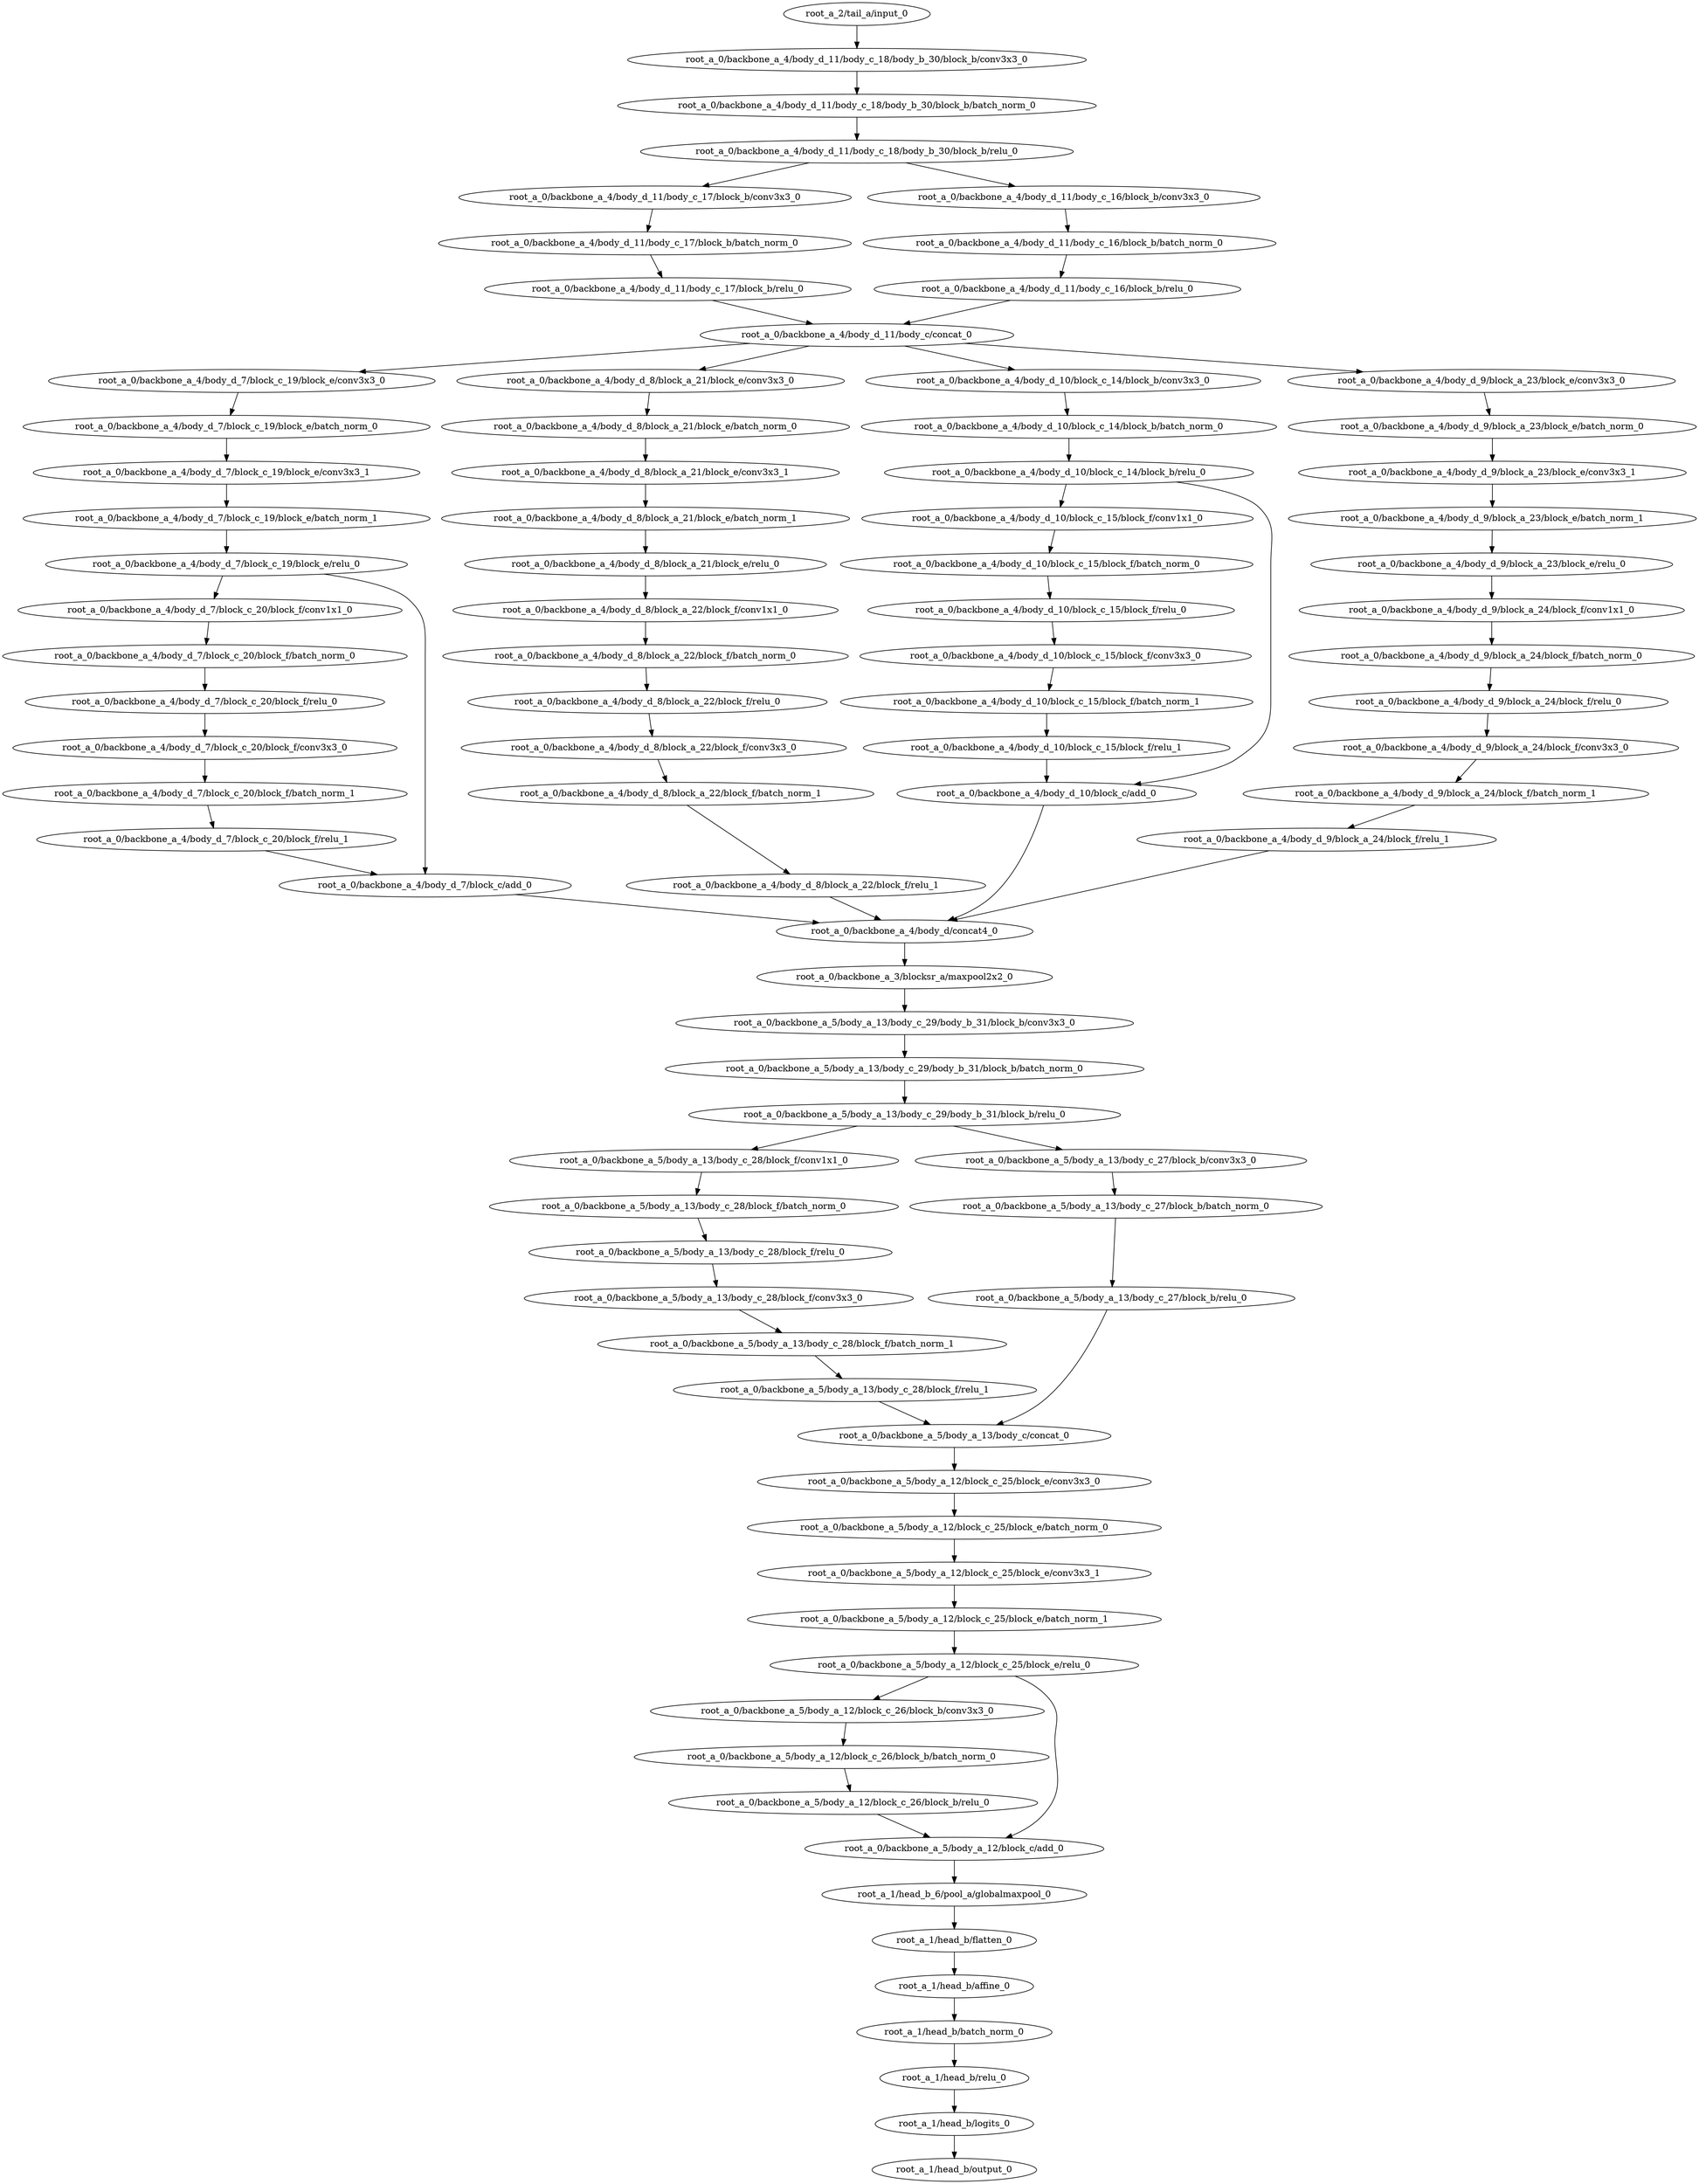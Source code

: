 digraph root_a {
	"root_a_2/tail_a/input_0"
	"root_a_0/backbone_a_4/body_d_11/body_c_18/body_b_30/block_b/conv3x3_0"
	"root_a_0/backbone_a_4/body_d_11/body_c_18/body_b_30/block_b/batch_norm_0"
	"root_a_0/backbone_a_4/body_d_11/body_c_18/body_b_30/block_b/relu_0"
	"root_a_0/backbone_a_4/body_d_11/body_c_17/block_b/conv3x3_0"
	"root_a_0/backbone_a_4/body_d_11/body_c_17/block_b/batch_norm_0"
	"root_a_0/backbone_a_4/body_d_11/body_c_17/block_b/relu_0"
	"root_a_0/backbone_a_4/body_d_11/body_c_16/block_b/conv3x3_0"
	"root_a_0/backbone_a_4/body_d_11/body_c_16/block_b/batch_norm_0"
	"root_a_0/backbone_a_4/body_d_11/body_c_16/block_b/relu_0"
	"root_a_0/backbone_a_4/body_d_11/body_c/concat_0"
	"root_a_0/backbone_a_4/body_d_7/block_c_19/block_e/conv3x3_0"
	"root_a_0/backbone_a_4/body_d_7/block_c_19/block_e/batch_norm_0"
	"root_a_0/backbone_a_4/body_d_7/block_c_19/block_e/conv3x3_1"
	"root_a_0/backbone_a_4/body_d_7/block_c_19/block_e/batch_norm_1"
	"root_a_0/backbone_a_4/body_d_7/block_c_19/block_e/relu_0"
	"root_a_0/backbone_a_4/body_d_7/block_c_20/block_f/conv1x1_0"
	"root_a_0/backbone_a_4/body_d_7/block_c_20/block_f/batch_norm_0"
	"root_a_0/backbone_a_4/body_d_7/block_c_20/block_f/relu_0"
	"root_a_0/backbone_a_4/body_d_7/block_c_20/block_f/conv3x3_0"
	"root_a_0/backbone_a_4/body_d_7/block_c_20/block_f/batch_norm_1"
	"root_a_0/backbone_a_4/body_d_7/block_c_20/block_f/relu_1"
	"root_a_0/backbone_a_4/body_d_7/block_c/add_0"
	"root_a_0/backbone_a_4/body_d_8/block_a_21/block_e/conv3x3_0"
	"root_a_0/backbone_a_4/body_d_8/block_a_21/block_e/batch_norm_0"
	"root_a_0/backbone_a_4/body_d_8/block_a_21/block_e/conv3x3_1"
	"root_a_0/backbone_a_4/body_d_8/block_a_21/block_e/batch_norm_1"
	"root_a_0/backbone_a_4/body_d_8/block_a_21/block_e/relu_0"
	"root_a_0/backbone_a_4/body_d_8/block_a_22/block_f/conv1x1_0"
	"root_a_0/backbone_a_4/body_d_8/block_a_22/block_f/batch_norm_0"
	"root_a_0/backbone_a_4/body_d_8/block_a_22/block_f/relu_0"
	"root_a_0/backbone_a_4/body_d_8/block_a_22/block_f/conv3x3_0"
	"root_a_0/backbone_a_4/body_d_8/block_a_22/block_f/batch_norm_1"
	"root_a_0/backbone_a_4/body_d_8/block_a_22/block_f/relu_1"
	"root_a_0/backbone_a_4/body_d_10/block_c_14/block_b/conv3x3_0"
	"root_a_0/backbone_a_4/body_d_10/block_c_14/block_b/batch_norm_0"
	"root_a_0/backbone_a_4/body_d_10/block_c_14/block_b/relu_0"
	"root_a_0/backbone_a_4/body_d_10/block_c_15/block_f/conv1x1_0"
	"root_a_0/backbone_a_4/body_d_10/block_c_15/block_f/batch_norm_0"
	"root_a_0/backbone_a_4/body_d_10/block_c_15/block_f/relu_0"
	"root_a_0/backbone_a_4/body_d_10/block_c_15/block_f/conv3x3_0"
	"root_a_0/backbone_a_4/body_d_10/block_c_15/block_f/batch_norm_1"
	"root_a_0/backbone_a_4/body_d_10/block_c_15/block_f/relu_1"
	"root_a_0/backbone_a_4/body_d_10/block_c/add_0"
	"root_a_0/backbone_a_4/body_d_9/block_a_23/block_e/conv3x3_0"
	"root_a_0/backbone_a_4/body_d_9/block_a_23/block_e/batch_norm_0"
	"root_a_0/backbone_a_4/body_d_9/block_a_23/block_e/conv3x3_1"
	"root_a_0/backbone_a_4/body_d_9/block_a_23/block_e/batch_norm_1"
	"root_a_0/backbone_a_4/body_d_9/block_a_23/block_e/relu_0"
	"root_a_0/backbone_a_4/body_d_9/block_a_24/block_f/conv1x1_0"
	"root_a_0/backbone_a_4/body_d_9/block_a_24/block_f/batch_norm_0"
	"root_a_0/backbone_a_4/body_d_9/block_a_24/block_f/relu_0"
	"root_a_0/backbone_a_4/body_d_9/block_a_24/block_f/conv3x3_0"
	"root_a_0/backbone_a_4/body_d_9/block_a_24/block_f/batch_norm_1"
	"root_a_0/backbone_a_4/body_d_9/block_a_24/block_f/relu_1"
	"root_a_0/backbone_a_4/body_d/concat4_0"
	"root_a_0/backbone_a_3/blocksr_a/maxpool2x2_0"
	"root_a_0/backbone_a_5/body_a_13/body_c_29/body_b_31/block_b/conv3x3_0"
	"root_a_0/backbone_a_5/body_a_13/body_c_29/body_b_31/block_b/batch_norm_0"
	"root_a_0/backbone_a_5/body_a_13/body_c_29/body_b_31/block_b/relu_0"
	"root_a_0/backbone_a_5/body_a_13/body_c_28/block_f/conv1x1_0"
	"root_a_0/backbone_a_5/body_a_13/body_c_28/block_f/batch_norm_0"
	"root_a_0/backbone_a_5/body_a_13/body_c_28/block_f/relu_0"
	"root_a_0/backbone_a_5/body_a_13/body_c_28/block_f/conv3x3_0"
	"root_a_0/backbone_a_5/body_a_13/body_c_28/block_f/batch_norm_1"
	"root_a_0/backbone_a_5/body_a_13/body_c_28/block_f/relu_1"
	"root_a_0/backbone_a_5/body_a_13/body_c_27/block_b/conv3x3_0"
	"root_a_0/backbone_a_5/body_a_13/body_c_27/block_b/batch_norm_0"
	"root_a_0/backbone_a_5/body_a_13/body_c_27/block_b/relu_0"
	"root_a_0/backbone_a_5/body_a_13/body_c/concat_0"
	"root_a_0/backbone_a_5/body_a_12/block_c_25/block_e/conv3x3_0"
	"root_a_0/backbone_a_5/body_a_12/block_c_25/block_e/batch_norm_0"
	"root_a_0/backbone_a_5/body_a_12/block_c_25/block_e/conv3x3_1"
	"root_a_0/backbone_a_5/body_a_12/block_c_25/block_e/batch_norm_1"
	"root_a_0/backbone_a_5/body_a_12/block_c_25/block_e/relu_0"
	"root_a_0/backbone_a_5/body_a_12/block_c_26/block_b/conv3x3_0"
	"root_a_0/backbone_a_5/body_a_12/block_c_26/block_b/batch_norm_0"
	"root_a_0/backbone_a_5/body_a_12/block_c_26/block_b/relu_0"
	"root_a_0/backbone_a_5/body_a_12/block_c/add_0"
	"root_a_1/head_b_6/pool_a/globalmaxpool_0"
	"root_a_1/head_b/flatten_0"
	"root_a_1/head_b/affine_0"
	"root_a_1/head_b/batch_norm_0"
	"root_a_1/head_b/relu_0"
	"root_a_1/head_b/logits_0"
	"root_a_1/head_b/output_0"

	"root_a_2/tail_a/input_0" -> "root_a_0/backbone_a_4/body_d_11/body_c_18/body_b_30/block_b/conv3x3_0"
	"root_a_0/backbone_a_4/body_d_11/body_c_18/body_b_30/block_b/conv3x3_0" -> "root_a_0/backbone_a_4/body_d_11/body_c_18/body_b_30/block_b/batch_norm_0"
	"root_a_0/backbone_a_4/body_d_11/body_c_18/body_b_30/block_b/batch_norm_0" -> "root_a_0/backbone_a_4/body_d_11/body_c_18/body_b_30/block_b/relu_0"
	"root_a_0/backbone_a_4/body_d_11/body_c_18/body_b_30/block_b/relu_0" -> "root_a_0/backbone_a_4/body_d_11/body_c_17/block_b/conv3x3_0"
	"root_a_0/backbone_a_4/body_d_11/body_c_17/block_b/conv3x3_0" -> "root_a_0/backbone_a_4/body_d_11/body_c_17/block_b/batch_norm_0"
	"root_a_0/backbone_a_4/body_d_11/body_c_17/block_b/batch_norm_0" -> "root_a_0/backbone_a_4/body_d_11/body_c_17/block_b/relu_0"
	"root_a_0/backbone_a_4/body_d_11/body_c_18/body_b_30/block_b/relu_0" -> "root_a_0/backbone_a_4/body_d_11/body_c_16/block_b/conv3x3_0"
	"root_a_0/backbone_a_4/body_d_11/body_c_16/block_b/conv3x3_0" -> "root_a_0/backbone_a_4/body_d_11/body_c_16/block_b/batch_norm_0"
	"root_a_0/backbone_a_4/body_d_11/body_c_16/block_b/batch_norm_0" -> "root_a_0/backbone_a_4/body_d_11/body_c_16/block_b/relu_0"
	"root_a_0/backbone_a_4/body_d_11/body_c_17/block_b/relu_0" -> "root_a_0/backbone_a_4/body_d_11/body_c/concat_0"
	"root_a_0/backbone_a_4/body_d_11/body_c_16/block_b/relu_0" -> "root_a_0/backbone_a_4/body_d_11/body_c/concat_0"
	"root_a_0/backbone_a_4/body_d_11/body_c/concat_0" -> "root_a_0/backbone_a_4/body_d_7/block_c_19/block_e/conv3x3_0"
	"root_a_0/backbone_a_4/body_d_7/block_c_19/block_e/conv3x3_0" -> "root_a_0/backbone_a_4/body_d_7/block_c_19/block_e/batch_norm_0"
	"root_a_0/backbone_a_4/body_d_7/block_c_19/block_e/batch_norm_0" -> "root_a_0/backbone_a_4/body_d_7/block_c_19/block_e/conv3x3_1"
	"root_a_0/backbone_a_4/body_d_7/block_c_19/block_e/conv3x3_1" -> "root_a_0/backbone_a_4/body_d_7/block_c_19/block_e/batch_norm_1"
	"root_a_0/backbone_a_4/body_d_7/block_c_19/block_e/batch_norm_1" -> "root_a_0/backbone_a_4/body_d_7/block_c_19/block_e/relu_0"
	"root_a_0/backbone_a_4/body_d_7/block_c_19/block_e/relu_0" -> "root_a_0/backbone_a_4/body_d_7/block_c_20/block_f/conv1x1_0"
	"root_a_0/backbone_a_4/body_d_7/block_c_20/block_f/conv1x1_0" -> "root_a_0/backbone_a_4/body_d_7/block_c_20/block_f/batch_norm_0"
	"root_a_0/backbone_a_4/body_d_7/block_c_20/block_f/batch_norm_0" -> "root_a_0/backbone_a_4/body_d_7/block_c_20/block_f/relu_0"
	"root_a_0/backbone_a_4/body_d_7/block_c_20/block_f/relu_0" -> "root_a_0/backbone_a_4/body_d_7/block_c_20/block_f/conv3x3_0"
	"root_a_0/backbone_a_4/body_d_7/block_c_20/block_f/conv3x3_0" -> "root_a_0/backbone_a_4/body_d_7/block_c_20/block_f/batch_norm_1"
	"root_a_0/backbone_a_4/body_d_7/block_c_20/block_f/batch_norm_1" -> "root_a_0/backbone_a_4/body_d_7/block_c_20/block_f/relu_1"
	"root_a_0/backbone_a_4/body_d_7/block_c_20/block_f/relu_1" -> "root_a_0/backbone_a_4/body_d_7/block_c/add_0"
	"root_a_0/backbone_a_4/body_d_7/block_c_19/block_e/relu_0" -> "root_a_0/backbone_a_4/body_d_7/block_c/add_0"
	"root_a_0/backbone_a_4/body_d_11/body_c/concat_0" -> "root_a_0/backbone_a_4/body_d_8/block_a_21/block_e/conv3x3_0"
	"root_a_0/backbone_a_4/body_d_8/block_a_21/block_e/conv3x3_0" -> "root_a_0/backbone_a_4/body_d_8/block_a_21/block_e/batch_norm_0"
	"root_a_0/backbone_a_4/body_d_8/block_a_21/block_e/batch_norm_0" -> "root_a_0/backbone_a_4/body_d_8/block_a_21/block_e/conv3x3_1"
	"root_a_0/backbone_a_4/body_d_8/block_a_21/block_e/conv3x3_1" -> "root_a_0/backbone_a_4/body_d_8/block_a_21/block_e/batch_norm_1"
	"root_a_0/backbone_a_4/body_d_8/block_a_21/block_e/batch_norm_1" -> "root_a_0/backbone_a_4/body_d_8/block_a_21/block_e/relu_0"
	"root_a_0/backbone_a_4/body_d_8/block_a_21/block_e/relu_0" -> "root_a_0/backbone_a_4/body_d_8/block_a_22/block_f/conv1x1_0"
	"root_a_0/backbone_a_4/body_d_8/block_a_22/block_f/conv1x1_0" -> "root_a_0/backbone_a_4/body_d_8/block_a_22/block_f/batch_norm_0"
	"root_a_0/backbone_a_4/body_d_8/block_a_22/block_f/batch_norm_0" -> "root_a_0/backbone_a_4/body_d_8/block_a_22/block_f/relu_0"
	"root_a_0/backbone_a_4/body_d_8/block_a_22/block_f/relu_0" -> "root_a_0/backbone_a_4/body_d_8/block_a_22/block_f/conv3x3_0"
	"root_a_0/backbone_a_4/body_d_8/block_a_22/block_f/conv3x3_0" -> "root_a_0/backbone_a_4/body_d_8/block_a_22/block_f/batch_norm_1"
	"root_a_0/backbone_a_4/body_d_8/block_a_22/block_f/batch_norm_1" -> "root_a_0/backbone_a_4/body_d_8/block_a_22/block_f/relu_1"
	"root_a_0/backbone_a_4/body_d_11/body_c/concat_0" -> "root_a_0/backbone_a_4/body_d_10/block_c_14/block_b/conv3x3_0"
	"root_a_0/backbone_a_4/body_d_10/block_c_14/block_b/conv3x3_0" -> "root_a_0/backbone_a_4/body_d_10/block_c_14/block_b/batch_norm_0"
	"root_a_0/backbone_a_4/body_d_10/block_c_14/block_b/batch_norm_0" -> "root_a_0/backbone_a_4/body_d_10/block_c_14/block_b/relu_0"
	"root_a_0/backbone_a_4/body_d_10/block_c_14/block_b/relu_0" -> "root_a_0/backbone_a_4/body_d_10/block_c_15/block_f/conv1x1_0"
	"root_a_0/backbone_a_4/body_d_10/block_c_15/block_f/conv1x1_0" -> "root_a_0/backbone_a_4/body_d_10/block_c_15/block_f/batch_norm_0"
	"root_a_0/backbone_a_4/body_d_10/block_c_15/block_f/batch_norm_0" -> "root_a_0/backbone_a_4/body_d_10/block_c_15/block_f/relu_0"
	"root_a_0/backbone_a_4/body_d_10/block_c_15/block_f/relu_0" -> "root_a_0/backbone_a_4/body_d_10/block_c_15/block_f/conv3x3_0"
	"root_a_0/backbone_a_4/body_d_10/block_c_15/block_f/conv3x3_0" -> "root_a_0/backbone_a_4/body_d_10/block_c_15/block_f/batch_norm_1"
	"root_a_0/backbone_a_4/body_d_10/block_c_15/block_f/batch_norm_1" -> "root_a_0/backbone_a_4/body_d_10/block_c_15/block_f/relu_1"
	"root_a_0/backbone_a_4/body_d_10/block_c_15/block_f/relu_1" -> "root_a_0/backbone_a_4/body_d_10/block_c/add_0"
	"root_a_0/backbone_a_4/body_d_10/block_c_14/block_b/relu_0" -> "root_a_0/backbone_a_4/body_d_10/block_c/add_0"
	"root_a_0/backbone_a_4/body_d_11/body_c/concat_0" -> "root_a_0/backbone_a_4/body_d_9/block_a_23/block_e/conv3x3_0"
	"root_a_0/backbone_a_4/body_d_9/block_a_23/block_e/conv3x3_0" -> "root_a_0/backbone_a_4/body_d_9/block_a_23/block_e/batch_norm_0"
	"root_a_0/backbone_a_4/body_d_9/block_a_23/block_e/batch_norm_0" -> "root_a_0/backbone_a_4/body_d_9/block_a_23/block_e/conv3x3_1"
	"root_a_0/backbone_a_4/body_d_9/block_a_23/block_e/conv3x3_1" -> "root_a_0/backbone_a_4/body_d_9/block_a_23/block_e/batch_norm_1"
	"root_a_0/backbone_a_4/body_d_9/block_a_23/block_e/batch_norm_1" -> "root_a_0/backbone_a_4/body_d_9/block_a_23/block_e/relu_0"
	"root_a_0/backbone_a_4/body_d_9/block_a_23/block_e/relu_0" -> "root_a_0/backbone_a_4/body_d_9/block_a_24/block_f/conv1x1_0"
	"root_a_0/backbone_a_4/body_d_9/block_a_24/block_f/conv1x1_0" -> "root_a_0/backbone_a_4/body_d_9/block_a_24/block_f/batch_norm_0"
	"root_a_0/backbone_a_4/body_d_9/block_a_24/block_f/batch_norm_0" -> "root_a_0/backbone_a_4/body_d_9/block_a_24/block_f/relu_0"
	"root_a_0/backbone_a_4/body_d_9/block_a_24/block_f/relu_0" -> "root_a_0/backbone_a_4/body_d_9/block_a_24/block_f/conv3x3_0"
	"root_a_0/backbone_a_4/body_d_9/block_a_24/block_f/conv3x3_0" -> "root_a_0/backbone_a_4/body_d_9/block_a_24/block_f/batch_norm_1"
	"root_a_0/backbone_a_4/body_d_9/block_a_24/block_f/batch_norm_1" -> "root_a_0/backbone_a_4/body_d_9/block_a_24/block_f/relu_1"
	"root_a_0/backbone_a_4/body_d_7/block_c/add_0" -> "root_a_0/backbone_a_4/body_d/concat4_0"
	"root_a_0/backbone_a_4/body_d_8/block_a_22/block_f/relu_1" -> "root_a_0/backbone_a_4/body_d/concat4_0"
	"root_a_0/backbone_a_4/body_d_10/block_c/add_0" -> "root_a_0/backbone_a_4/body_d/concat4_0"
	"root_a_0/backbone_a_4/body_d_9/block_a_24/block_f/relu_1" -> "root_a_0/backbone_a_4/body_d/concat4_0"
	"root_a_0/backbone_a_4/body_d/concat4_0" -> "root_a_0/backbone_a_3/blocksr_a/maxpool2x2_0"
	"root_a_0/backbone_a_3/blocksr_a/maxpool2x2_0" -> "root_a_0/backbone_a_5/body_a_13/body_c_29/body_b_31/block_b/conv3x3_0"
	"root_a_0/backbone_a_5/body_a_13/body_c_29/body_b_31/block_b/conv3x3_0" -> "root_a_0/backbone_a_5/body_a_13/body_c_29/body_b_31/block_b/batch_norm_0"
	"root_a_0/backbone_a_5/body_a_13/body_c_29/body_b_31/block_b/batch_norm_0" -> "root_a_0/backbone_a_5/body_a_13/body_c_29/body_b_31/block_b/relu_0"
	"root_a_0/backbone_a_5/body_a_13/body_c_29/body_b_31/block_b/relu_0" -> "root_a_0/backbone_a_5/body_a_13/body_c_28/block_f/conv1x1_0"
	"root_a_0/backbone_a_5/body_a_13/body_c_28/block_f/conv1x1_0" -> "root_a_0/backbone_a_5/body_a_13/body_c_28/block_f/batch_norm_0"
	"root_a_0/backbone_a_5/body_a_13/body_c_28/block_f/batch_norm_0" -> "root_a_0/backbone_a_5/body_a_13/body_c_28/block_f/relu_0"
	"root_a_0/backbone_a_5/body_a_13/body_c_28/block_f/relu_0" -> "root_a_0/backbone_a_5/body_a_13/body_c_28/block_f/conv3x3_0"
	"root_a_0/backbone_a_5/body_a_13/body_c_28/block_f/conv3x3_0" -> "root_a_0/backbone_a_5/body_a_13/body_c_28/block_f/batch_norm_1"
	"root_a_0/backbone_a_5/body_a_13/body_c_28/block_f/batch_norm_1" -> "root_a_0/backbone_a_5/body_a_13/body_c_28/block_f/relu_1"
	"root_a_0/backbone_a_5/body_a_13/body_c_29/body_b_31/block_b/relu_0" -> "root_a_0/backbone_a_5/body_a_13/body_c_27/block_b/conv3x3_0"
	"root_a_0/backbone_a_5/body_a_13/body_c_27/block_b/conv3x3_0" -> "root_a_0/backbone_a_5/body_a_13/body_c_27/block_b/batch_norm_0"
	"root_a_0/backbone_a_5/body_a_13/body_c_27/block_b/batch_norm_0" -> "root_a_0/backbone_a_5/body_a_13/body_c_27/block_b/relu_0"
	"root_a_0/backbone_a_5/body_a_13/body_c_28/block_f/relu_1" -> "root_a_0/backbone_a_5/body_a_13/body_c/concat_0"
	"root_a_0/backbone_a_5/body_a_13/body_c_27/block_b/relu_0" -> "root_a_0/backbone_a_5/body_a_13/body_c/concat_0"
	"root_a_0/backbone_a_5/body_a_13/body_c/concat_0" -> "root_a_0/backbone_a_5/body_a_12/block_c_25/block_e/conv3x3_0"
	"root_a_0/backbone_a_5/body_a_12/block_c_25/block_e/conv3x3_0" -> "root_a_0/backbone_a_5/body_a_12/block_c_25/block_e/batch_norm_0"
	"root_a_0/backbone_a_5/body_a_12/block_c_25/block_e/batch_norm_0" -> "root_a_0/backbone_a_5/body_a_12/block_c_25/block_e/conv3x3_1"
	"root_a_0/backbone_a_5/body_a_12/block_c_25/block_e/conv3x3_1" -> "root_a_0/backbone_a_5/body_a_12/block_c_25/block_e/batch_norm_1"
	"root_a_0/backbone_a_5/body_a_12/block_c_25/block_e/batch_norm_1" -> "root_a_0/backbone_a_5/body_a_12/block_c_25/block_e/relu_0"
	"root_a_0/backbone_a_5/body_a_12/block_c_25/block_e/relu_0" -> "root_a_0/backbone_a_5/body_a_12/block_c_26/block_b/conv3x3_0"
	"root_a_0/backbone_a_5/body_a_12/block_c_26/block_b/conv3x3_0" -> "root_a_0/backbone_a_5/body_a_12/block_c_26/block_b/batch_norm_0"
	"root_a_0/backbone_a_5/body_a_12/block_c_26/block_b/batch_norm_0" -> "root_a_0/backbone_a_5/body_a_12/block_c_26/block_b/relu_0"
	"root_a_0/backbone_a_5/body_a_12/block_c_25/block_e/relu_0" -> "root_a_0/backbone_a_5/body_a_12/block_c/add_0"
	"root_a_0/backbone_a_5/body_a_12/block_c_26/block_b/relu_0" -> "root_a_0/backbone_a_5/body_a_12/block_c/add_0"
	"root_a_0/backbone_a_5/body_a_12/block_c/add_0" -> "root_a_1/head_b_6/pool_a/globalmaxpool_0"
	"root_a_1/head_b_6/pool_a/globalmaxpool_0" -> "root_a_1/head_b/flatten_0"
	"root_a_1/head_b/flatten_0" -> "root_a_1/head_b/affine_0"
	"root_a_1/head_b/affine_0" -> "root_a_1/head_b/batch_norm_0"
	"root_a_1/head_b/batch_norm_0" -> "root_a_1/head_b/relu_0"
	"root_a_1/head_b/relu_0" -> "root_a_1/head_b/logits_0"
	"root_a_1/head_b/logits_0" -> "root_a_1/head_b/output_0"

}